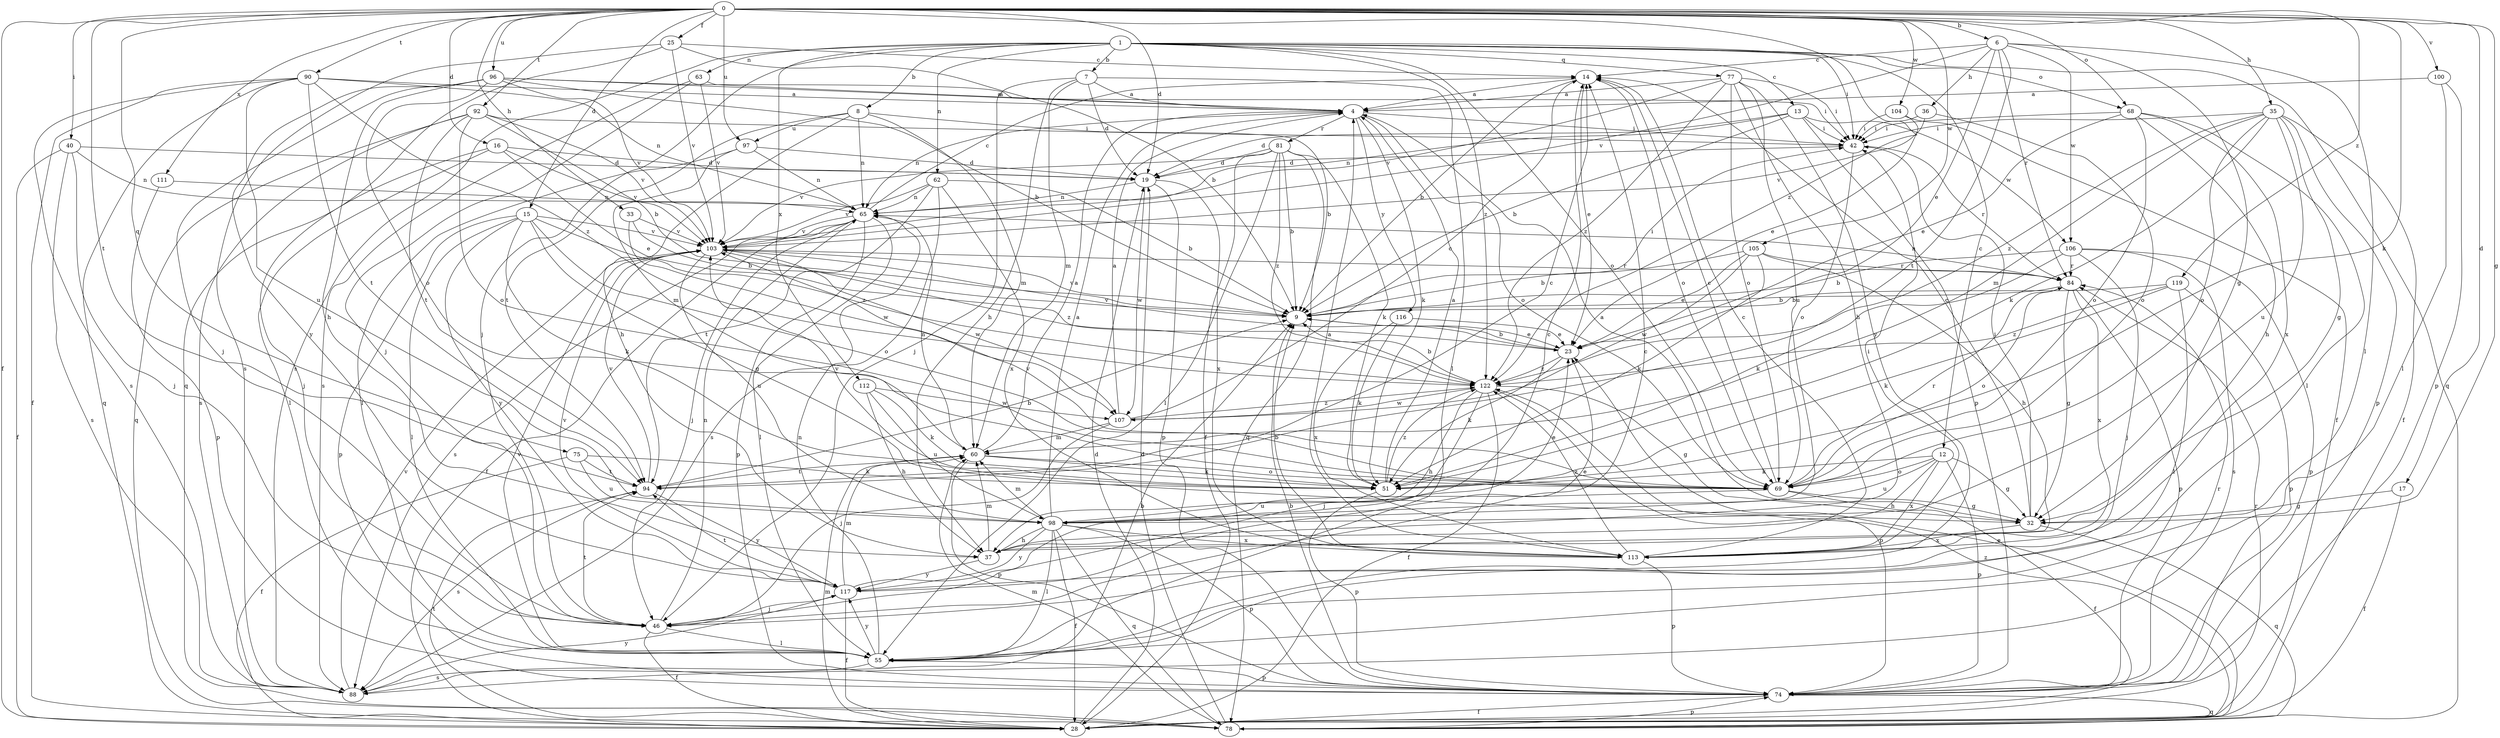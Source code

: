 strict digraph  {
0;
1;
4;
6;
7;
8;
9;
12;
13;
14;
15;
16;
17;
19;
23;
25;
28;
32;
33;
35;
36;
37;
40;
42;
46;
51;
55;
60;
62;
63;
65;
68;
69;
74;
75;
77;
78;
81;
84;
88;
90;
92;
94;
96;
97;
98;
100;
103;
104;
105;
106;
107;
111;
112;
113;
116;
117;
119;
122;
0 -> 6  [label=b];
0 -> 15  [label=d];
0 -> 16  [label=d];
0 -> 17  [label=d];
0 -> 19  [label=d];
0 -> 25  [label=f];
0 -> 28  [label=f];
0 -> 32  [label=g];
0 -> 33  [label=h];
0 -> 35  [label=h];
0 -> 40  [label=i];
0 -> 51  [label=k];
0 -> 68  [label=o];
0 -> 75  [label=q];
0 -> 90  [label=t];
0 -> 92  [label=t];
0 -> 94  [label=t];
0 -> 96  [label=u];
0 -> 97  [label=u];
0 -> 100  [label=v];
0 -> 104  [label=w];
0 -> 105  [label=w];
0 -> 111  [label=x];
0 -> 119  [label=z];
0 -> 122  [label=z];
1 -> 7  [label=b];
1 -> 8  [label=b];
1 -> 12  [label=c];
1 -> 13  [label=c];
1 -> 42  [label=i];
1 -> 46  [label=j];
1 -> 62  [label=n];
1 -> 63  [label=n];
1 -> 68  [label=o];
1 -> 69  [label=o];
1 -> 77  [label=q];
1 -> 78  [label=q];
1 -> 88  [label=s];
1 -> 112  [label=x];
1 -> 122  [label=z];
4 -> 42  [label=i];
4 -> 51  [label=k];
4 -> 65  [label=n];
4 -> 69  [label=o];
4 -> 81  [label=r];
4 -> 116  [label=y];
6 -> 14  [label=c];
6 -> 23  [label=e];
6 -> 32  [label=g];
6 -> 36  [label=h];
6 -> 55  [label=l];
6 -> 84  [label=r];
6 -> 94  [label=t];
6 -> 103  [label=v];
6 -> 106  [label=w];
7 -> 4  [label=a];
7 -> 19  [label=d];
7 -> 37  [label=h];
7 -> 46  [label=j];
7 -> 55  [label=l];
7 -> 60  [label=m];
8 -> 9  [label=b];
8 -> 37  [label=h];
8 -> 60  [label=m];
8 -> 65  [label=n];
8 -> 94  [label=t];
8 -> 97  [label=u];
9 -> 23  [label=e];
9 -> 42  [label=i];
9 -> 103  [label=v];
12 -> 32  [label=g];
12 -> 37  [label=h];
12 -> 51  [label=k];
12 -> 69  [label=o];
12 -> 74  [label=p];
12 -> 98  [label=u];
12 -> 113  [label=x];
13 -> 9  [label=b];
13 -> 19  [label=d];
13 -> 42  [label=i];
13 -> 65  [label=n];
13 -> 74  [label=p];
13 -> 106  [label=w];
14 -> 4  [label=a];
14 -> 9  [label=b];
14 -> 23  [label=e];
14 -> 69  [label=o];
15 -> 32  [label=g];
15 -> 51  [label=k];
15 -> 55  [label=l];
15 -> 69  [label=o];
15 -> 74  [label=p];
15 -> 103  [label=v];
15 -> 117  [label=y];
15 -> 122  [label=z];
16 -> 19  [label=d];
16 -> 23  [label=e];
16 -> 46  [label=j];
16 -> 55  [label=l];
16 -> 103  [label=v];
17 -> 28  [label=f];
17 -> 32  [label=g];
19 -> 65  [label=n];
19 -> 74  [label=p];
19 -> 107  [label=w];
19 -> 113  [label=x];
23 -> 9  [label=b];
23 -> 51  [label=k];
23 -> 103  [label=v];
23 -> 122  [label=z];
25 -> 9  [label=b];
25 -> 14  [label=c];
25 -> 78  [label=q];
25 -> 88  [label=s];
25 -> 103  [label=v];
28 -> 19  [label=d];
28 -> 60  [label=m];
28 -> 84  [label=r];
28 -> 94  [label=t];
32 -> 4  [label=a];
32 -> 14  [label=c];
32 -> 42  [label=i];
32 -> 78  [label=q];
32 -> 113  [label=x];
33 -> 9  [label=b];
33 -> 103  [label=v];
33 -> 107  [label=w];
35 -> 28  [label=f];
35 -> 32  [label=g];
35 -> 42  [label=i];
35 -> 51  [label=k];
35 -> 60  [label=m];
35 -> 69  [label=o];
35 -> 74  [label=p];
35 -> 98  [label=u];
35 -> 122  [label=z];
36 -> 42  [label=i];
36 -> 69  [label=o];
36 -> 103  [label=v];
37 -> 60  [label=m];
37 -> 117  [label=y];
40 -> 19  [label=d];
40 -> 28  [label=f];
40 -> 46  [label=j];
40 -> 65  [label=n];
40 -> 88  [label=s];
42 -> 19  [label=d];
42 -> 69  [label=o];
42 -> 84  [label=r];
46 -> 14  [label=c];
46 -> 28  [label=f];
46 -> 55  [label=l];
46 -> 65  [label=n];
46 -> 94  [label=t];
51 -> 4  [label=a];
51 -> 74  [label=p];
51 -> 103  [label=v];
51 -> 122  [label=z];
55 -> 65  [label=n];
55 -> 74  [label=p];
55 -> 88  [label=s];
55 -> 103  [label=v];
55 -> 117  [label=y];
60 -> 4  [label=a];
60 -> 51  [label=k];
60 -> 65  [label=n];
60 -> 69  [label=o];
60 -> 74  [label=p];
60 -> 94  [label=t];
62 -> 9  [label=b];
62 -> 65  [label=n];
62 -> 88  [label=s];
62 -> 94  [label=t];
62 -> 103  [label=v];
62 -> 113  [label=x];
63 -> 4  [label=a];
63 -> 46  [label=j];
63 -> 88  [label=s];
63 -> 103  [label=v];
65 -> 14  [label=c];
65 -> 28  [label=f];
65 -> 46  [label=j];
65 -> 55  [label=l];
65 -> 74  [label=p];
65 -> 88  [label=s];
65 -> 103  [label=v];
68 -> 23  [label=e];
68 -> 37  [label=h];
68 -> 42  [label=i];
68 -> 55  [label=l];
68 -> 69  [label=o];
68 -> 113  [label=x];
69 -> 14  [label=c];
69 -> 28  [label=f];
69 -> 32  [label=g];
69 -> 84  [label=r];
69 -> 98  [label=u];
69 -> 103  [label=v];
74 -> 9  [label=b];
74 -> 28  [label=f];
74 -> 78  [label=q];
74 -> 84  [label=r];
75 -> 28  [label=f];
75 -> 51  [label=k];
75 -> 94  [label=t];
75 -> 98  [label=u];
77 -> 4  [label=a];
77 -> 37  [label=h];
77 -> 42  [label=i];
77 -> 69  [label=o];
77 -> 98  [label=u];
77 -> 103  [label=v];
77 -> 117  [label=y];
77 -> 122  [label=z];
78 -> 19  [label=d];
78 -> 23  [label=e];
78 -> 60  [label=m];
78 -> 74  [label=p];
78 -> 122  [label=z];
81 -> 9  [label=b];
81 -> 19  [label=d];
81 -> 28  [label=f];
81 -> 51  [label=k];
81 -> 55  [label=l];
81 -> 78  [label=q];
81 -> 103  [label=v];
81 -> 122  [label=z];
84 -> 9  [label=b];
84 -> 32  [label=g];
84 -> 65  [label=n];
84 -> 69  [label=o];
84 -> 74  [label=p];
84 -> 113  [label=x];
88 -> 9  [label=b];
88 -> 103  [label=v];
88 -> 117  [label=y];
90 -> 4  [label=a];
90 -> 28  [label=f];
90 -> 65  [label=n];
90 -> 78  [label=q];
90 -> 88  [label=s];
90 -> 94  [label=t];
90 -> 98  [label=u];
90 -> 122  [label=z];
92 -> 9  [label=b];
92 -> 42  [label=i];
92 -> 69  [label=o];
92 -> 78  [label=q];
92 -> 88  [label=s];
92 -> 94  [label=t];
92 -> 103  [label=v];
94 -> 9  [label=b];
94 -> 14  [label=c];
94 -> 88  [label=s];
94 -> 103  [label=v];
94 -> 117  [label=y];
96 -> 4  [label=a];
96 -> 9  [label=b];
96 -> 37  [label=h];
96 -> 42  [label=i];
96 -> 46  [label=j];
96 -> 69  [label=o];
96 -> 103  [label=v];
96 -> 117  [label=y];
97 -> 19  [label=d];
97 -> 55  [label=l];
97 -> 60  [label=m];
97 -> 65  [label=n];
98 -> 4  [label=a];
98 -> 23  [label=e];
98 -> 28  [label=f];
98 -> 37  [label=h];
98 -> 55  [label=l];
98 -> 60  [label=m];
98 -> 74  [label=p];
98 -> 78  [label=q];
98 -> 113  [label=x];
98 -> 117  [label=y];
100 -> 4  [label=a];
100 -> 55  [label=l];
100 -> 74  [label=p];
103 -> 84  [label=r];
103 -> 98  [label=u];
103 -> 107  [label=w];
103 -> 122  [label=z];
104 -> 23  [label=e];
104 -> 28  [label=f];
104 -> 42  [label=i];
105 -> 9  [label=b];
105 -> 23  [label=e];
105 -> 37  [label=h];
105 -> 51  [label=k];
105 -> 84  [label=r];
105 -> 107  [label=w];
106 -> 9  [label=b];
106 -> 46  [label=j];
106 -> 51  [label=k];
106 -> 74  [label=p];
106 -> 84  [label=r];
106 -> 88  [label=s];
107 -> 4  [label=a];
107 -> 14  [label=c];
107 -> 46  [label=j];
107 -> 60  [label=m];
107 -> 122  [label=z];
111 -> 65  [label=n];
111 -> 74  [label=p];
112 -> 37  [label=h];
112 -> 51  [label=k];
112 -> 98  [label=u];
112 -> 107  [label=w];
113 -> 4  [label=a];
113 -> 9  [label=b];
113 -> 14  [label=c];
113 -> 42  [label=i];
113 -> 74  [label=p];
113 -> 122  [label=z];
116 -> 23  [label=e];
116 -> 51  [label=k];
116 -> 113  [label=x];
117 -> 14  [label=c];
117 -> 23  [label=e];
117 -> 28  [label=f];
117 -> 46  [label=j];
117 -> 60  [label=m];
117 -> 94  [label=t];
117 -> 103  [label=v];
119 -> 9  [label=b];
119 -> 51  [label=k];
119 -> 55  [label=l];
119 -> 74  [label=p];
119 -> 122  [label=z];
122 -> 9  [label=b];
122 -> 28  [label=f];
122 -> 32  [label=g];
122 -> 37  [label=h];
122 -> 46  [label=j];
122 -> 74  [label=p];
122 -> 107  [label=w];
}
